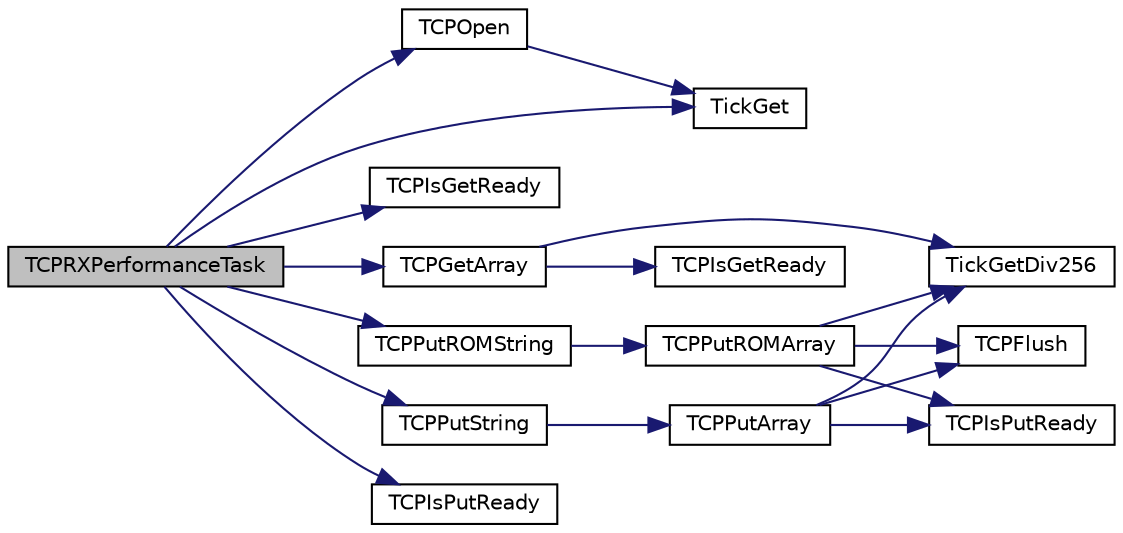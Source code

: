 digraph "TCPRXPerformanceTask"
{
  edge [fontname="Helvetica",fontsize="10",labelfontname="Helvetica",labelfontsize="10"];
  node [fontname="Helvetica",fontsize="10",shape=record];
  rankdir="LR";
  Node1 [label="TCPRXPerformanceTask",height=0.2,width=0.4,color="black", fillcolor="grey75", style="filled", fontcolor="black"];
  Node1 -> Node2 [color="midnightblue",fontsize="10",style="solid"];
  Node2 [label="TCPOpen",height=0.2,width=0.4,color="black", fillcolor="white", style="filled",URL="$_t_c_p_8h.html#a7b763068bda0dba69136cc2f9ed88aa9"];
  Node2 -> Node3 [color="midnightblue",fontsize="10",style="solid"];
  Node3 [label="TickGet",height=0.2,width=0.4,color="black", fillcolor="white", style="filled",URL="$_tick_8h.html#a035d1d3f8afdca7abedf588ee1b20af0"];
  Node1 -> Node3 [color="midnightblue",fontsize="10",style="solid"];
  Node1 -> Node4 [color="midnightblue",fontsize="10",style="solid"];
  Node4 [label="TCPIsGetReady",height=0.2,width=0.4,color="black", fillcolor="white", style="filled",URL="$_t_c_p_8h.html#a9fbb66288f62395d4b85180958dc3f85"];
  Node1 -> Node5 [color="midnightblue",fontsize="10",style="solid"];
  Node5 [label="TCPGetArray",height=0.2,width=0.4,color="black", fillcolor="white", style="filled",URL="$_t_c_p_8h.html#afcce2e17242d8eb1448966cbdd12eb3f"];
  Node5 -> Node6 [color="midnightblue",fontsize="10",style="solid"];
  Node6 [label="TCPIsGetReady",height=0.2,width=0.4,color="black", fillcolor="white", style="filled",URL="$_t_c_p_8c.html#a9fbb66288f62395d4b85180958dc3f85"];
  Node5 -> Node7 [color="midnightblue",fontsize="10",style="solid"];
  Node7 [label="TickGetDiv256",height=0.2,width=0.4,color="black", fillcolor="white", style="filled",URL="$_tick_8h.html#a8f71f847e48f802c831fb86c7fb8326a"];
  Node1 -> Node8 [color="midnightblue",fontsize="10",style="solid"];
  Node8 [label="TCPIsPutReady",height=0.2,width=0.4,color="black", fillcolor="white", style="filled",URL="$_t_c_p_8h.html#a10e1123d9bd8d1d94a6b9e10c2e8176c"];
  Node1 -> Node9 [color="midnightblue",fontsize="10",style="solid"];
  Node9 [label="TCPPutString",height=0.2,width=0.4,color="black", fillcolor="white", style="filled",URL="$_t_c_p_8h.html#a5d7346fc0457f4ccec99236c8e49e91d"];
  Node9 -> Node10 [color="midnightblue",fontsize="10",style="solid"];
  Node10 [label="TCPPutArray",height=0.2,width=0.4,color="black", fillcolor="white", style="filled",URL="$_t_c_p_8c.html#af1873020d1122b2f2c79e8c2f590fe19"];
  Node10 -> Node11 [color="midnightblue",fontsize="10",style="solid"];
  Node11 [label="TCPIsPutReady",height=0.2,width=0.4,color="black", fillcolor="white", style="filled",URL="$_t_c_p_8c.html#a10e1123d9bd8d1d94a6b9e10c2e8176c"];
  Node10 -> Node12 [color="midnightblue",fontsize="10",style="solid"];
  Node12 [label="TCPFlush",height=0.2,width=0.4,color="black", fillcolor="white", style="filled",URL="$_t_c_p_8c.html#a01c3ec541c50e1d0422f8b6e26e8a25b"];
  Node10 -> Node7 [color="midnightblue",fontsize="10",style="solid"];
  Node1 -> Node13 [color="midnightblue",fontsize="10",style="solid"];
  Node13 [label="TCPPutROMString",height=0.2,width=0.4,color="black", fillcolor="white", style="filled",URL="$_t_c_p_8h.html#acd403ab0bd5ee4808c8fe86213b1192f"];
  Node13 -> Node14 [color="midnightblue",fontsize="10",style="solid"];
  Node14 [label="TCPPutROMArray",height=0.2,width=0.4,color="black", fillcolor="white", style="filled",URL="$_t_c_p_8c.html#a78d22c72df366276a2ed1908e2337093"];
  Node14 -> Node11 [color="midnightblue",fontsize="10",style="solid"];
  Node14 -> Node12 [color="midnightblue",fontsize="10",style="solid"];
  Node14 -> Node7 [color="midnightblue",fontsize="10",style="solid"];
}
